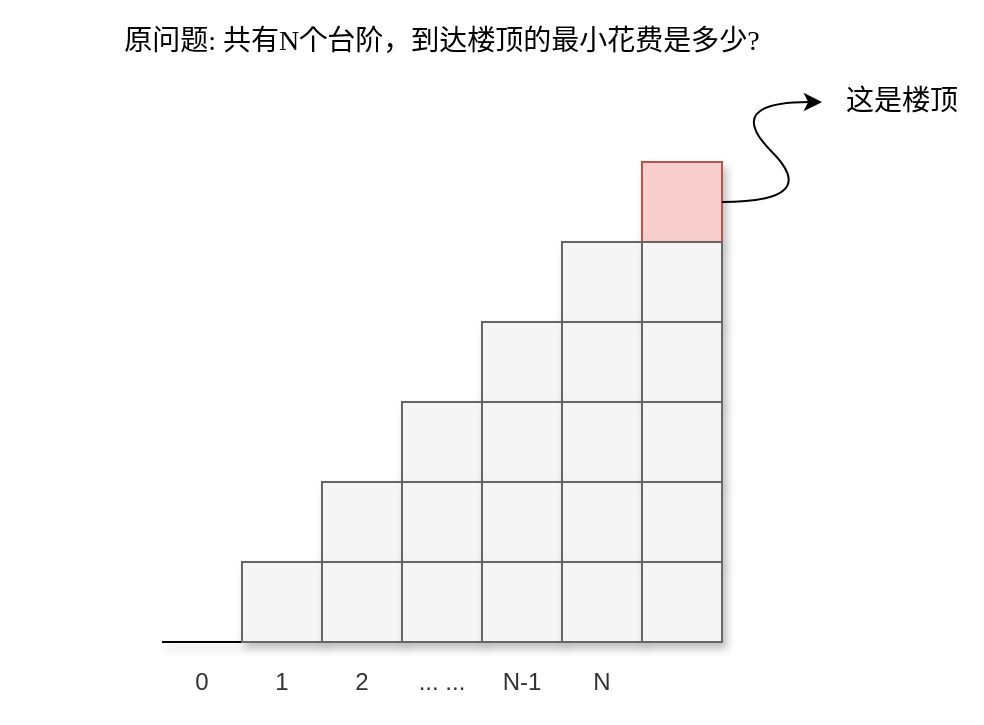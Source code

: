 <mxfile version="15.9.4" type="github">
  <diagram id="H5ACdtlDE7LfX7E84oex" name="第 1 页">
    <mxGraphModel dx="726" dy="415" grid="1" gridSize="10" guides="1" tooltips="1" connect="1" arrows="1" fold="1" page="1" pageScale="1" pageWidth="827" pageHeight="1169" math="0" shadow="0">
      <root>
        <mxCell id="0" />
        <mxCell id="1" parent="0" />
        <mxCell id="gQgw2H4hHKZx14UbHLMa-33" value="" style="rounded=0;whiteSpace=wrap;html=1;fillColor=#f8cecc;strokeColor=#b85450;shadow=1;" vertex="1" parent="1">
          <mxGeometry x="400" y="120" width="40" height="40" as="geometry" />
        </mxCell>
        <mxCell id="gQgw2H4hHKZx14UbHLMa-26" value="0" style="rounded=0;whiteSpace=wrap;html=1;fillColor=#f5f5f5;fontColor=#333333;strokeColor=#666666;shadow=0;opacity=0;" vertex="1" parent="1">
          <mxGeometry x="160" y="360" width="40" height="40" as="geometry" />
        </mxCell>
        <mxCell id="gQgw2H4hHKZx14UbHLMa-19" value="" style="rounded=0;whiteSpace=wrap;html=1;fillColor=#f5f5f5;fontColor=#333333;strokeColor=#666666;shadow=1;" vertex="1" parent="1">
          <mxGeometry x="360" y="160" width="40" height="40" as="geometry" />
        </mxCell>
        <mxCell id="gQgw2H4hHKZx14UbHLMa-17" value="" style="rounded=0;whiteSpace=wrap;html=1;fillColor=#f5f5f5;fontColor=#333333;strokeColor=#666666;shadow=1;" vertex="1" parent="1">
          <mxGeometry x="320" y="200" width="40" height="40" as="geometry" />
        </mxCell>
        <mxCell id="gQgw2H4hHKZx14UbHLMa-18" value="" style="rounded=0;whiteSpace=wrap;html=1;fillColor=#f5f5f5;fontColor=#333333;strokeColor=#666666;shadow=1;" vertex="1" parent="1">
          <mxGeometry x="360" y="200" width="40" height="40" as="geometry" />
        </mxCell>
        <mxCell id="gQgw2H4hHKZx14UbHLMa-12" value="" style="rounded=0;whiteSpace=wrap;html=1;fillColor=#f5f5f5;fontColor=#333333;strokeColor=#666666;shadow=1;" vertex="1" parent="1">
          <mxGeometry x="280" y="240" width="40" height="40" as="geometry" />
        </mxCell>
        <mxCell id="gQgw2H4hHKZx14UbHLMa-13" value="" style="rounded=0;whiteSpace=wrap;html=1;fillColor=#f5f5f5;fontColor=#333333;strokeColor=#666666;shadow=1;" vertex="1" parent="1">
          <mxGeometry x="320" y="240" width="40" height="40" as="geometry" />
        </mxCell>
        <mxCell id="gQgw2H4hHKZx14UbHLMa-14" value="" style="rounded=0;whiteSpace=wrap;html=1;fillColor=#f5f5f5;fontColor=#333333;strokeColor=#666666;shadow=1;" vertex="1" parent="1">
          <mxGeometry x="360" y="240" width="40" height="40" as="geometry" />
        </mxCell>
        <mxCell id="gQgw2H4hHKZx14UbHLMa-11" value="" style="rounded=0;whiteSpace=wrap;html=1;fillColor=#f5f5f5;fontColor=#333333;strokeColor=#666666;shadow=1;" vertex="1" parent="1">
          <mxGeometry x="240" y="280" width="40" height="40" as="geometry" />
        </mxCell>
        <mxCell id="gQgw2H4hHKZx14UbHLMa-7" value="" style="rounded=0;whiteSpace=wrap;html=1;fillColor=#f5f5f5;fontColor=#333333;strokeColor=#666666;shadow=1;" vertex="1" parent="1">
          <mxGeometry x="280" y="280" width="40" height="40" as="geometry" />
        </mxCell>
        <mxCell id="gQgw2H4hHKZx14UbHLMa-8" value="" style="rounded=0;whiteSpace=wrap;html=1;fillColor=#f5f5f5;fontColor=#333333;strokeColor=#666666;shadow=1;" vertex="1" parent="1">
          <mxGeometry x="320" y="280" width="40" height="40" as="geometry" />
        </mxCell>
        <mxCell id="gQgw2H4hHKZx14UbHLMa-9" value="" style="rounded=0;whiteSpace=wrap;html=1;fillColor=#f5f5f5;fontColor=#333333;strokeColor=#666666;shadow=1;" vertex="1" parent="1">
          <mxGeometry x="360" y="280" width="40" height="40" as="geometry" />
        </mxCell>
        <mxCell id="gQgw2H4hHKZx14UbHLMa-27" style="rounded=0;orthogonalLoop=1;jettySize=auto;html=1;exitX=0;exitY=1;exitDx=0;exitDy=0;entryX=0;entryY=0;entryDx=0;entryDy=0;endArrow=none;endFill=0;shadow=1;" edge="1" parent="1" source="gQgw2H4hHKZx14UbHLMa-1" target="gQgw2H4hHKZx14UbHLMa-26">
          <mxGeometry relative="1" as="geometry" />
        </mxCell>
        <mxCell id="gQgw2H4hHKZx14UbHLMa-1" value="" style="rounded=0;whiteSpace=wrap;html=1;fillColor=#f5f5f5;fontColor=#333333;strokeColor=#666666;shadow=1;" vertex="1" parent="1">
          <mxGeometry x="200" y="320" width="40" height="40" as="geometry" />
        </mxCell>
        <mxCell id="gQgw2H4hHKZx14UbHLMa-2" value="" style="rounded=0;whiteSpace=wrap;html=1;fillColor=#f5f5f5;fontColor=#333333;strokeColor=#666666;shadow=1;" vertex="1" parent="1">
          <mxGeometry x="240" y="320" width="40" height="40" as="geometry" />
        </mxCell>
        <mxCell id="gQgw2H4hHKZx14UbHLMa-3" value="" style="rounded=0;whiteSpace=wrap;html=1;fillColor=#f5f5f5;fontColor=#333333;strokeColor=#666666;shadow=1;" vertex="1" parent="1">
          <mxGeometry x="280" y="320" width="40" height="40" as="geometry" />
        </mxCell>
        <mxCell id="gQgw2H4hHKZx14UbHLMa-4" value="" style="rounded=0;whiteSpace=wrap;html=1;fillColor=#f5f5f5;fontColor=#333333;strokeColor=#666666;shadow=1;" vertex="1" parent="1">
          <mxGeometry x="320" y="320" width="40" height="40" as="geometry" />
        </mxCell>
        <mxCell id="gQgw2H4hHKZx14UbHLMa-5" value="" style="rounded=0;whiteSpace=wrap;html=1;fillColor=#f5f5f5;fontColor=#333333;strokeColor=#666666;shadow=1;" vertex="1" parent="1">
          <mxGeometry x="360" y="320" width="40" height="40" as="geometry" />
        </mxCell>
        <mxCell id="gQgw2H4hHKZx14UbHLMa-21" value="1" style="rounded=0;whiteSpace=wrap;html=1;fillColor=#f5f5f5;fontColor=#333333;strokeColor=#666666;shadow=0;opacity=0;" vertex="1" parent="1">
          <mxGeometry x="200" y="360" width="40" height="40" as="geometry" />
        </mxCell>
        <mxCell id="gQgw2H4hHKZx14UbHLMa-22" value="2" style="rounded=0;whiteSpace=wrap;html=1;fillColor=#f5f5f5;fontColor=#333333;strokeColor=#666666;shadow=0;opacity=0;" vertex="1" parent="1">
          <mxGeometry x="240" y="360" width="40" height="40" as="geometry" />
        </mxCell>
        <mxCell id="gQgw2H4hHKZx14UbHLMa-23" value="... ..." style="rounded=0;whiteSpace=wrap;html=1;fillColor=#f5f5f5;fontColor=#333333;strokeColor=#666666;shadow=0;opacity=0;" vertex="1" parent="1">
          <mxGeometry x="280" y="360" width="40" height="40" as="geometry" />
        </mxCell>
        <mxCell id="gQgw2H4hHKZx14UbHLMa-24" value="N-1" style="rounded=0;whiteSpace=wrap;html=1;fillColor=#f5f5f5;fontColor=#333333;strokeColor=#666666;shadow=0;opacity=0;" vertex="1" parent="1">
          <mxGeometry x="320" y="360" width="40" height="40" as="geometry" />
        </mxCell>
        <mxCell id="gQgw2H4hHKZx14UbHLMa-25" value="N" style="rounded=0;whiteSpace=wrap;html=1;fillColor=#f5f5f5;fontColor=#333333;strokeColor=#666666;shadow=0;opacity=0;" vertex="1" parent="1">
          <mxGeometry x="360" y="360" width="40" height="40" as="geometry" />
        </mxCell>
        <mxCell id="gQgw2H4hHKZx14UbHLMa-28" value="" style="rounded=0;whiteSpace=wrap;html=1;fillColor=#f5f5f5;fontColor=#333333;strokeColor=#666666;shadow=1;" vertex="1" parent="1">
          <mxGeometry x="400" y="160" width="40" height="40" as="geometry" />
        </mxCell>
        <mxCell id="gQgw2H4hHKZx14UbHLMa-29" value="" style="rounded=0;whiteSpace=wrap;html=1;fillColor=#f5f5f5;fontColor=#333333;strokeColor=#666666;shadow=1;" vertex="1" parent="1">
          <mxGeometry x="400" y="200" width="40" height="40" as="geometry" />
        </mxCell>
        <mxCell id="gQgw2H4hHKZx14UbHLMa-30" value="" style="rounded=0;whiteSpace=wrap;html=1;fillColor=#f5f5f5;fontColor=#333333;strokeColor=#666666;shadow=1;" vertex="1" parent="1">
          <mxGeometry x="400" y="240" width="40" height="40" as="geometry" />
        </mxCell>
        <mxCell id="gQgw2H4hHKZx14UbHLMa-31" value="" style="rounded=0;whiteSpace=wrap;html=1;fillColor=#f5f5f5;fontColor=#333333;strokeColor=#666666;shadow=1;" vertex="1" parent="1">
          <mxGeometry x="400" y="280" width="40" height="40" as="geometry" />
        </mxCell>
        <mxCell id="gQgw2H4hHKZx14UbHLMa-32" value="" style="rounded=0;whiteSpace=wrap;html=1;fillColor=#f5f5f5;fontColor=#333333;strokeColor=#666666;shadow=1;" vertex="1" parent="1">
          <mxGeometry x="400" y="320" width="40" height="40" as="geometry" />
        </mxCell>
        <mxCell id="gQgw2H4hHKZx14UbHLMa-34" value="" style="rounded=0;whiteSpace=wrap;html=1;shadow=0;opacity=0;" vertex="1" parent="1">
          <mxGeometry x="160" y="80" width="280" height="40" as="geometry" />
        </mxCell>
        <mxCell id="gQgw2H4hHKZx14UbHLMa-35" value="&lt;font face=&quot;Comic Sans MS&quot; style=&quot;font-size: 14px&quot;&gt;这是楼顶&lt;/font&gt;" style="text;html=1;strokeColor=none;fillColor=none;align=center;verticalAlign=middle;whiteSpace=wrap;rounded=0;shadow=0;opacity=0;" vertex="1" parent="1">
          <mxGeometry x="490" y="70" width="80" height="40" as="geometry" />
        </mxCell>
        <mxCell id="gQgw2H4hHKZx14UbHLMa-37" value="" style="curved=1;endArrow=classic;html=1;rounded=0;shadow=0;fontFamily=Comic Sans MS;" edge="1" parent="1">
          <mxGeometry width="50" height="50" relative="1" as="geometry">
            <mxPoint x="440" y="140" as="sourcePoint" />
            <mxPoint x="490" y="90" as="targetPoint" />
            <Array as="points">
              <mxPoint x="490" y="140" />
              <mxPoint x="440" y="90" />
            </Array>
          </mxGeometry>
        </mxCell>
        <mxCell id="gQgw2H4hHKZx14UbHLMa-38" value="原问题: 共有N个台阶，到达楼顶的最小花费是多少?" style="rounded=0;whiteSpace=wrap;html=1;shadow=0;fontFamily=Comic Sans MS;fontSize=14;opacity=0;" vertex="1" parent="1">
          <mxGeometry x="80" y="40" width="440" height="40" as="geometry" />
        </mxCell>
      </root>
    </mxGraphModel>
  </diagram>
</mxfile>

